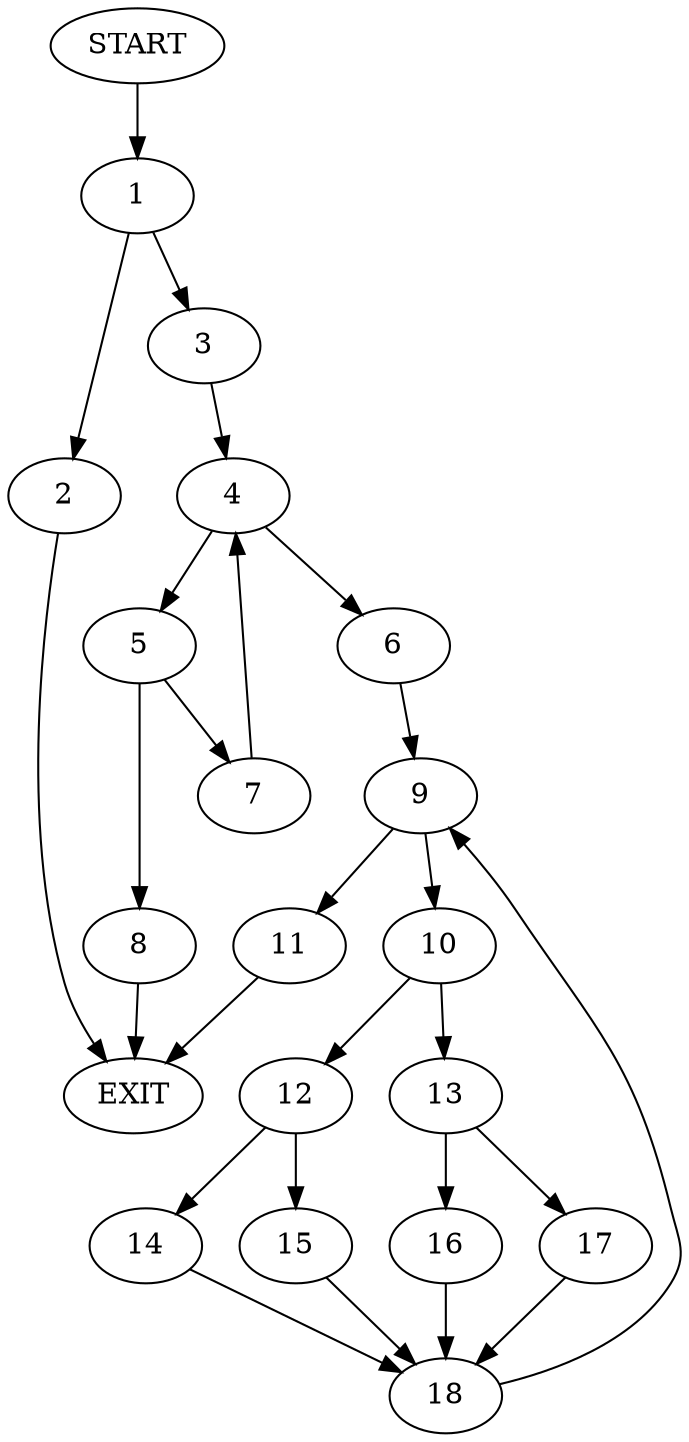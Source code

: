 digraph {
0 [label="START"]
19 [label="EXIT"]
0 -> 1
1 -> 2
1 -> 3
2 -> 19
3 -> 4
4 -> 5
4 -> 6
5 -> 7
5 -> 8
6 -> 9
7 -> 4
8 -> 19
9 -> 10
9 -> 11
10 -> 12
10 -> 13
11 -> 19
12 -> 14
12 -> 15
13 -> 16
13 -> 17
17 -> 18
16 -> 18
18 -> 9
14 -> 18
15 -> 18
}

